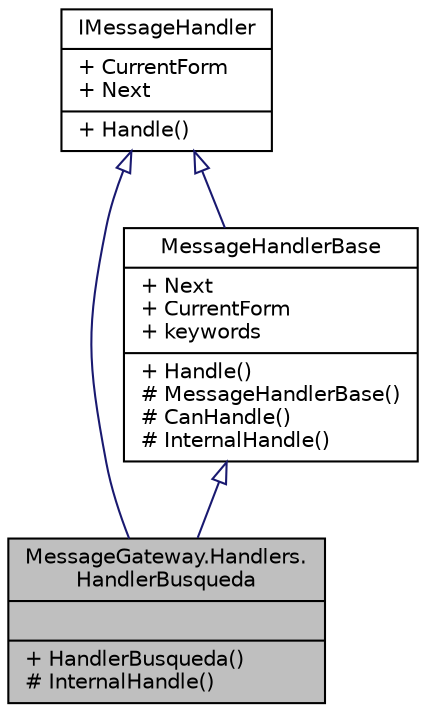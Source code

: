 digraph "MessageGateway.Handlers.HandlerBusqueda"
{
 // INTERACTIVE_SVG=YES
 // LATEX_PDF_SIZE
  edge [fontname="Helvetica",fontsize="10",labelfontname="Helvetica",labelfontsize="10"];
  node [fontname="Helvetica",fontsize="10",shape=record];
  Node1 [label="{MessageGateway.Handlers.\lHandlerBusqueda\n||+ HandlerBusqueda()\l# InternalHandle()\l}",height=0.2,width=0.4,color="black", fillcolor="grey75", style="filled", fontcolor="black",tooltip="Handler principal de la búsqueda de ofertas."];
  Node2 -> Node1 [dir="back",color="midnightblue",fontsize="10",style="solid",arrowtail="onormal",fontname="Helvetica"];
  Node2 [label="{MessageHandlerBase\n|+ Next\l+ CurrentForm\l+ keywords\l|+ Handle()\l# MessageHandlerBase()\l# CanHandle()\l# InternalHandle()\l}",height=0.2,width=0.4,color="black", fillcolor="white", style="filled",URL="$classMessageGateway_1_1Handlers_1_1MessageHandlerBase.html",tooltip="Superclase a todos los handlers."];
  Node3 -> Node2 [dir="back",color="midnightblue",fontsize="10",style="solid",arrowtail="onormal",fontname="Helvetica"];
  Node3 [label="{IMessageHandler\n|+ CurrentForm\l+ Next\l|+ Handle()\l}",height=0.2,width=0.4,color="black", fillcolor="white", style="filled",URL="$interfaceMessageGateway_1_1Handlers_1_1IMessageHandler.html",tooltip="Interfaz que engloba a los handlers y sus metodos y propiedades basicos."];
  Node3 -> Node1 [dir="back",color="midnightblue",fontsize="10",style="solid",arrowtail="onormal",fontname="Helvetica"];
}
